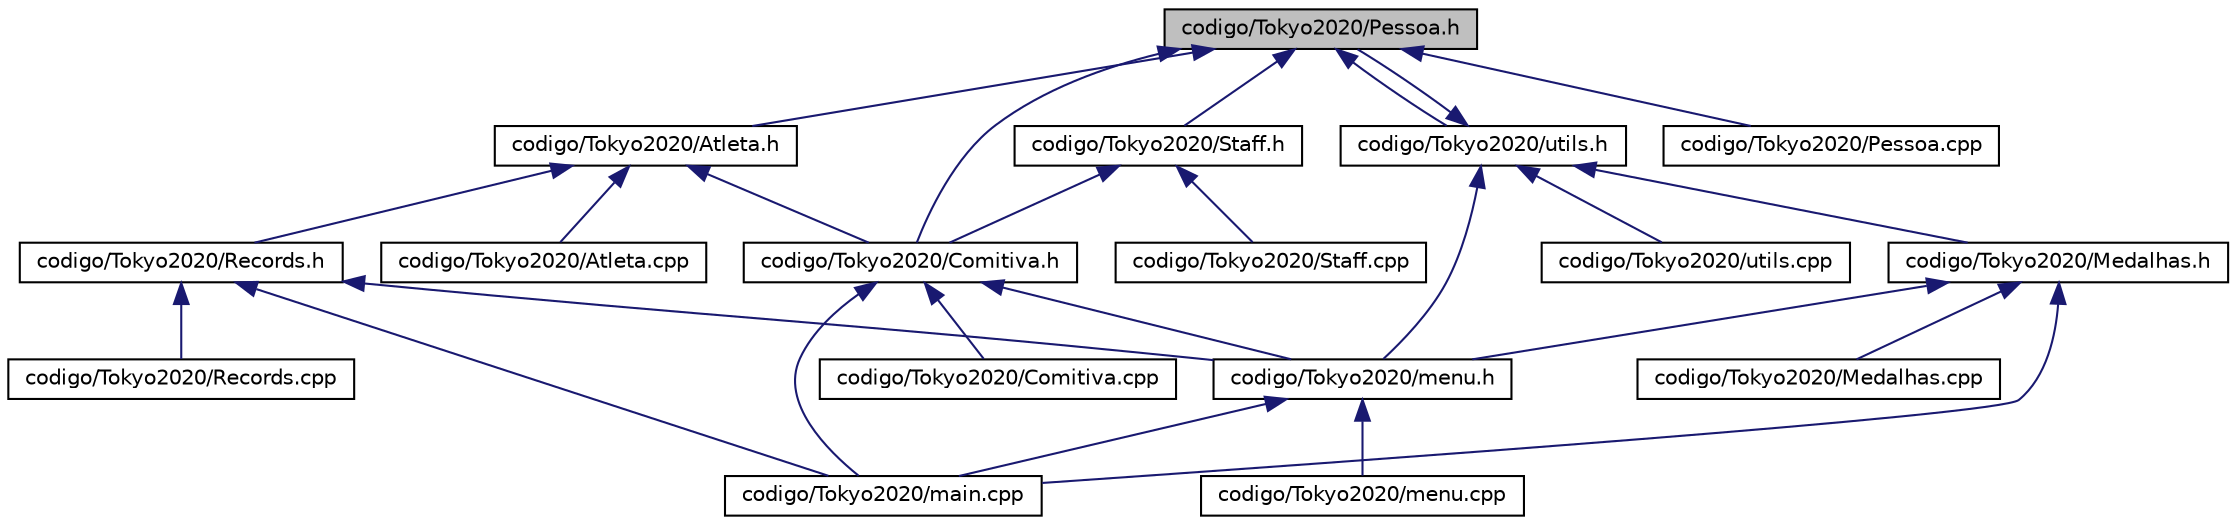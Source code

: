 digraph "codigo/Tokyo2020/Pessoa.h"
{
 // LATEX_PDF_SIZE
  edge [fontname="Helvetica",fontsize="10",labelfontname="Helvetica",labelfontsize="10"];
  node [fontname="Helvetica",fontsize="10",shape=record];
  Node1 [label="codigo/Tokyo2020/Pessoa.h",height=0.2,width=0.4,color="black", fillcolor="grey75", style="filled", fontcolor="black",tooltip=" "];
  Node1 -> Node2 [dir="back",color="midnightblue",fontsize="10",style="solid",fontname="Helvetica"];
  Node2 [label="codigo/Tokyo2020/Atleta.h",height=0.2,width=0.4,color="black", fillcolor="white", style="filled",URL="$_atleta_8h.html",tooltip=" "];
  Node2 -> Node3 [dir="back",color="midnightblue",fontsize="10",style="solid",fontname="Helvetica"];
  Node3 [label="codigo/Tokyo2020/Atleta.cpp",height=0.2,width=0.4,color="black", fillcolor="white", style="filled",URL="$_atleta_8cpp.html",tooltip=" "];
  Node2 -> Node4 [dir="back",color="midnightblue",fontsize="10",style="solid",fontname="Helvetica"];
  Node4 [label="codigo/Tokyo2020/Comitiva.h",height=0.2,width=0.4,color="black", fillcolor="white", style="filled",URL="$_comitiva_8h.html",tooltip=" "];
  Node4 -> Node5 [dir="back",color="midnightblue",fontsize="10",style="solid",fontname="Helvetica"];
  Node5 [label="codigo/Tokyo2020/Comitiva.cpp",height=0.2,width=0.4,color="black", fillcolor="white", style="filled",URL="$_comitiva_8cpp.html",tooltip=" "];
  Node4 -> Node6 [dir="back",color="midnightblue",fontsize="10",style="solid",fontname="Helvetica"];
  Node6 [label="codigo/Tokyo2020/main.cpp",height=0.2,width=0.4,color="black", fillcolor="white", style="filled",URL="$main_8cpp.html",tooltip=" "];
  Node4 -> Node7 [dir="back",color="midnightblue",fontsize="10",style="solid",fontname="Helvetica"];
  Node7 [label="codigo/Tokyo2020/menu.h",height=0.2,width=0.4,color="black", fillcolor="white", style="filled",URL="$menu_8h.html",tooltip=" "];
  Node7 -> Node6 [dir="back",color="midnightblue",fontsize="10",style="solid",fontname="Helvetica"];
  Node7 -> Node8 [dir="back",color="midnightblue",fontsize="10",style="solid",fontname="Helvetica"];
  Node8 [label="codigo/Tokyo2020/menu.cpp",height=0.2,width=0.4,color="black", fillcolor="white", style="filled",URL="$menu_8cpp.html",tooltip=" "];
  Node2 -> Node9 [dir="back",color="midnightblue",fontsize="10",style="solid",fontname="Helvetica"];
  Node9 [label="codigo/Tokyo2020/Records.h",height=0.2,width=0.4,color="black", fillcolor="white", style="filled",URL="$_records_8h.html",tooltip=" "];
  Node9 -> Node6 [dir="back",color="midnightblue",fontsize="10",style="solid",fontname="Helvetica"];
  Node9 -> Node7 [dir="back",color="midnightblue",fontsize="10",style="solid",fontname="Helvetica"];
  Node9 -> Node10 [dir="back",color="midnightblue",fontsize="10",style="solid",fontname="Helvetica"];
  Node10 [label="codigo/Tokyo2020/Records.cpp",height=0.2,width=0.4,color="black", fillcolor="white", style="filled",URL="$_records_8cpp.html",tooltip=" "];
  Node1 -> Node11 [dir="back",color="midnightblue",fontsize="10",style="solid",fontname="Helvetica"];
  Node11 [label="codigo/Tokyo2020/utils.h",height=0.2,width=0.4,color="black", fillcolor="white", style="filled",URL="$utils_8h.html",tooltip=" "];
  Node11 -> Node1 [dir="back",color="midnightblue",fontsize="10",style="solid",fontname="Helvetica"];
  Node11 -> Node12 [dir="back",color="midnightblue",fontsize="10",style="solid",fontname="Helvetica"];
  Node12 [label="codigo/Tokyo2020/Medalhas.h",height=0.2,width=0.4,color="black", fillcolor="white", style="filled",URL="$_medalhas_8h.html",tooltip=" "];
  Node12 -> Node6 [dir="back",color="midnightblue",fontsize="10",style="solid",fontname="Helvetica"];
  Node12 -> Node7 [dir="back",color="midnightblue",fontsize="10",style="solid",fontname="Helvetica"];
  Node12 -> Node13 [dir="back",color="midnightblue",fontsize="10",style="solid",fontname="Helvetica"];
  Node13 [label="codigo/Tokyo2020/Medalhas.cpp",height=0.2,width=0.4,color="black", fillcolor="white", style="filled",URL="$_medalhas_8cpp.html",tooltip=" "];
  Node11 -> Node7 [dir="back",color="midnightblue",fontsize="10",style="solid",fontname="Helvetica"];
  Node11 -> Node14 [dir="back",color="midnightblue",fontsize="10",style="solid",fontname="Helvetica"];
  Node14 [label="codigo/Tokyo2020/utils.cpp",height=0.2,width=0.4,color="black", fillcolor="white", style="filled",URL="$utils_8cpp.html",tooltip=" "];
  Node1 -> Node4 [dir="back",color="midnightblue",fontsize="10",style="solid",fontname="Helvetica"];
  Node1 -> Node15 [dir="back",color="midnightblue",fontsize="10",style="solid",fontname="Helvetica"];
  Node15 [label="codigo/Tokyo2020/Staff.h",height=0.2,width=0.4,color="black", fillcolor="white", style="filled",URL="$_staff_8h.html",tooltip=" "];
  Node15 -> Node4 [dir="back",color="midnightblue",fontsize="10",style="solid",fontname="Helvetica"];
  Node15 -> Node16 [dir="back",color="midnightblue",fontsize="10",style="solid",fontname="Helvetica"];
  Node16 [label="codigo/Tokyo2020/Staff.cpp",height=0.2,width=0.4,color="black", fillcolor="white", style="filled",URL="$_staff_8cpp.html",tooltip=" "];
  Node1 -> Node17 [dir="back",color="midnightblue",fontsize="10",style="solid",fontname="Helvetica"];
  Node17 [label="codigo/Tokyo2020/Pessoa.cpp",height=0.2,width=0.4,color="black", fillcolor="white", style="filled",URL="$_pessoa_8cpp.html",tooltip=" "];
}
